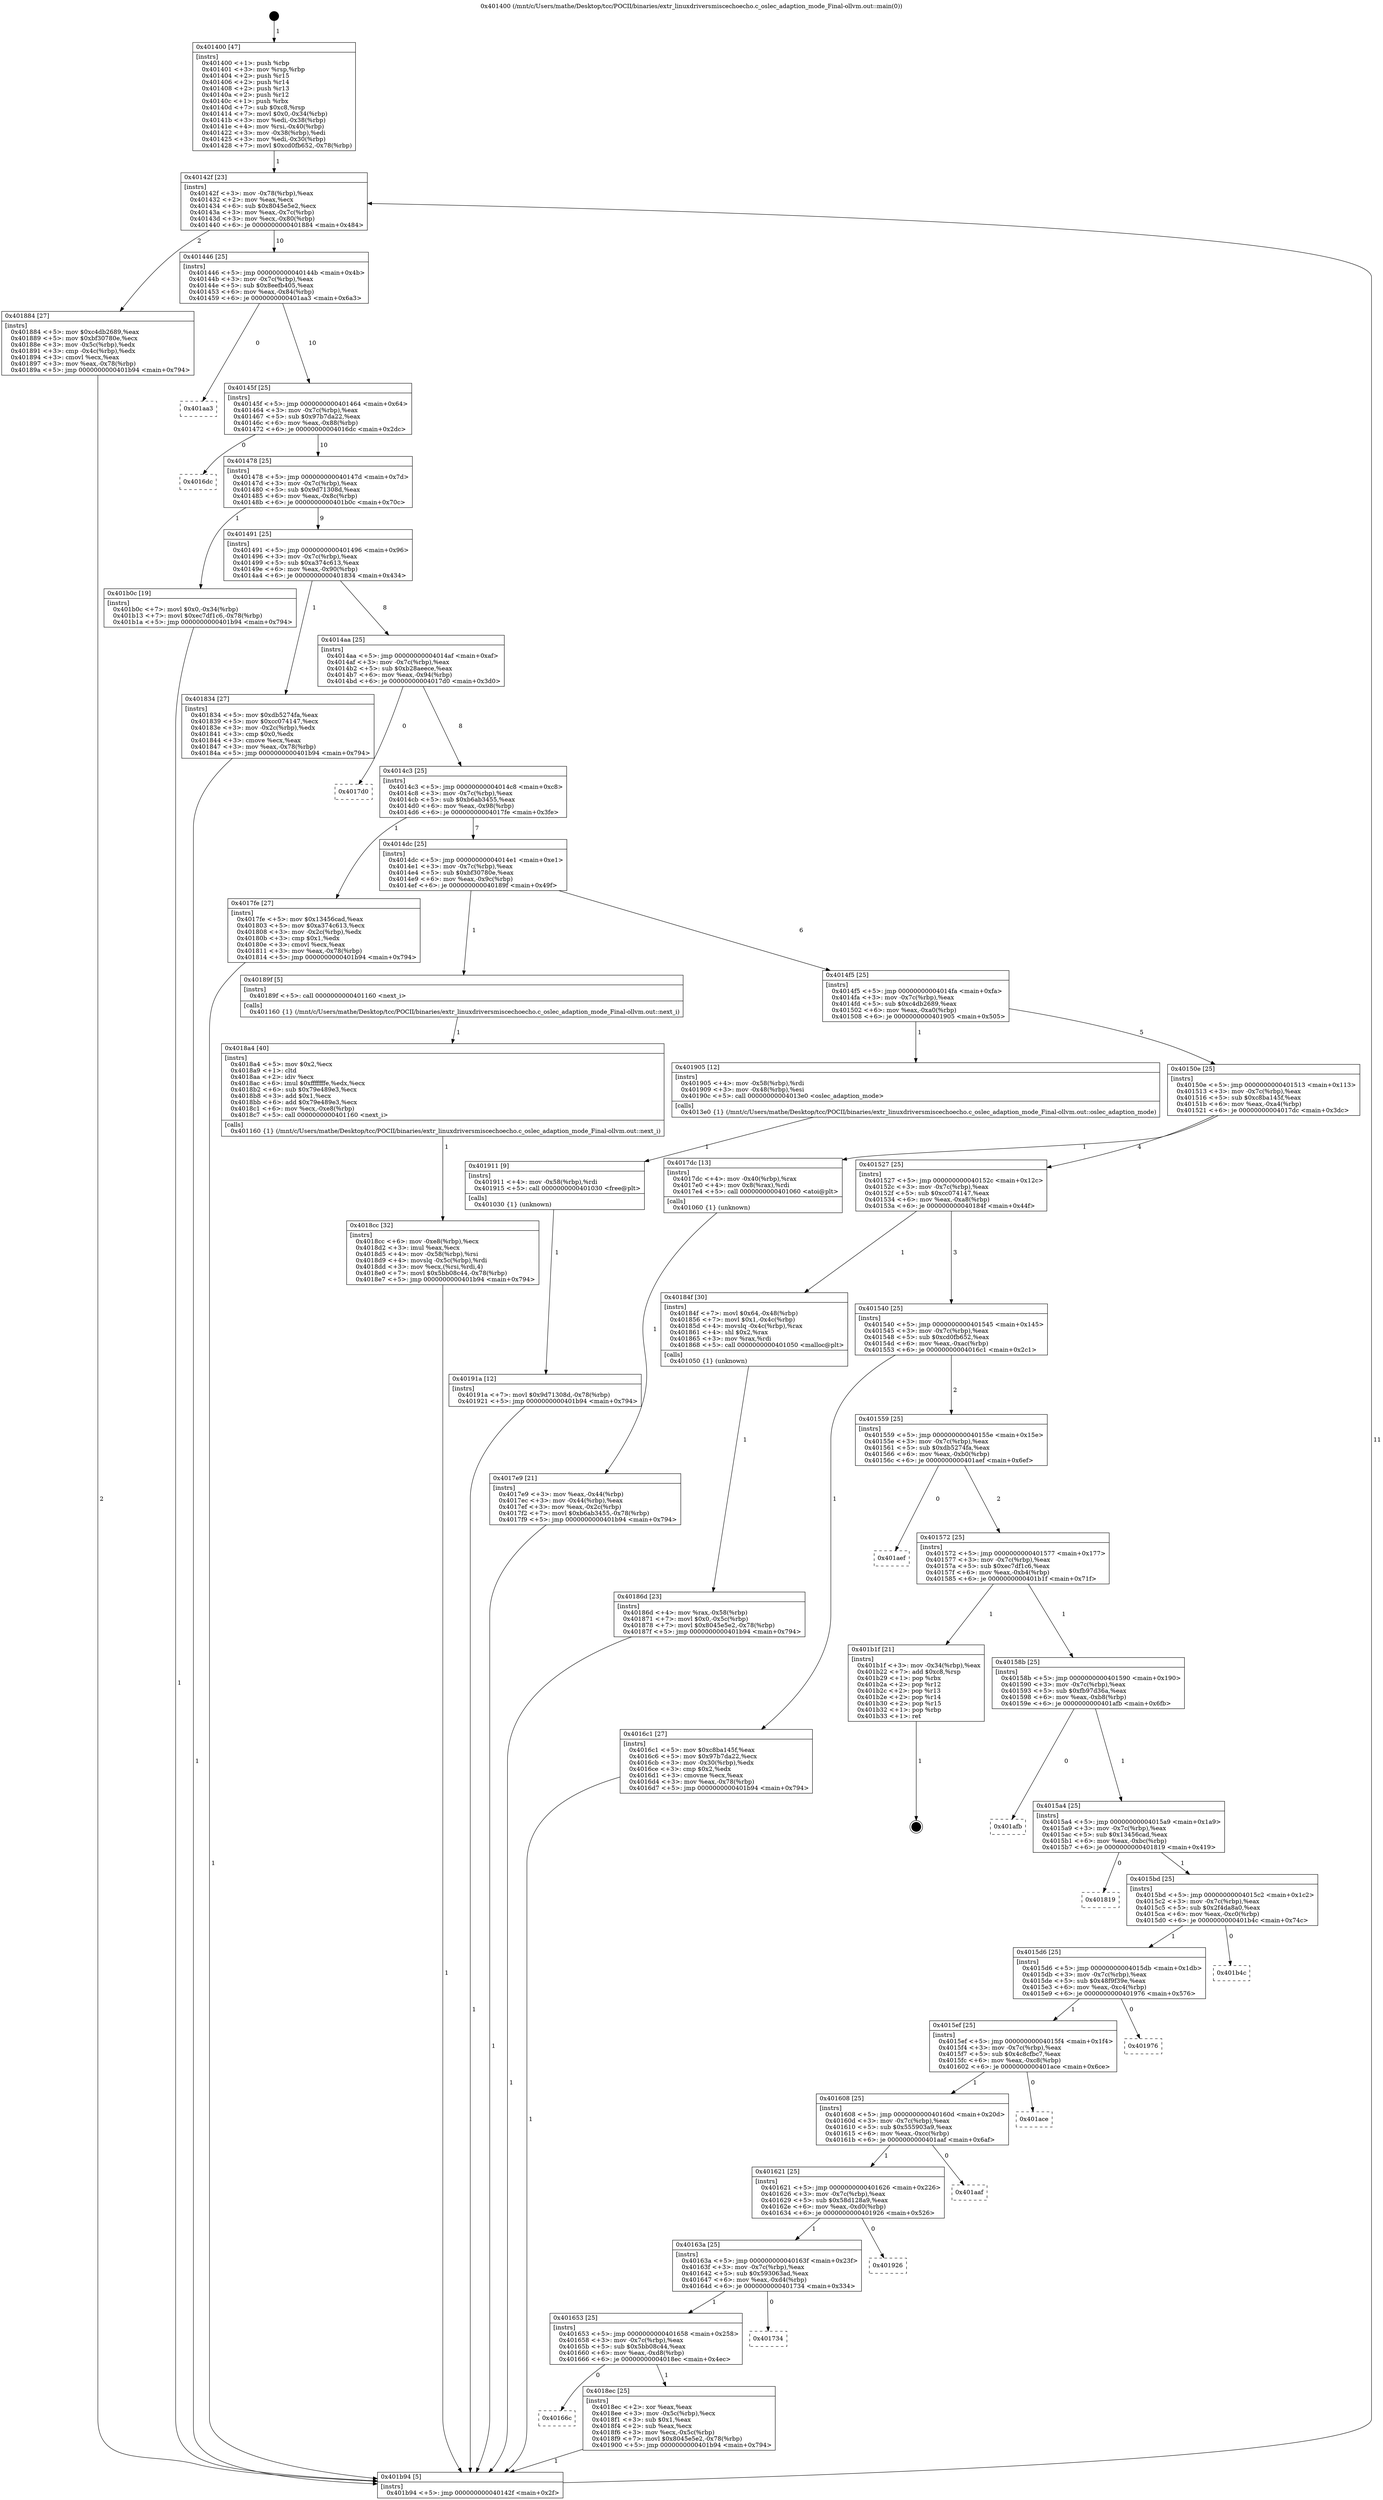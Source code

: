 digraph "0x401400" {
  label = "0x401400 (/mnt/c/Users/mathe/Desktop/tcc/POCII/binaries/extr_linuxdriversmiscechoecho.c_oslec_adaption_mode_Final-ollvm.out::main(0))"
  labelloc = "t"
  node[shape=record]

  Entry [label="",width=0.3,height=0.3,shape=circle,fillcolor=black,style=filled]
  "0x40142f" [label="{
     0x40142f [23]\l
     | [instrs]\l
     &nbsp;&nbsp;0x40142f \<+3\>: mov -0x78(%rbp),%eax\l
     &nbsp;&nbsp;0x401432 \<+2\>: mov %eax,%ecx\l
     &nbsp;&nbsp;0x401434 \<+6\>: sub $0x8045e5e2,%ecx\l
     &nbsp;&nbsp;0x40143a \<+3\>: mov %eax,-0x7c(%rbp)\l
     &nbsp;&nbsp;0x40143d \<+3\>: mov %ecx,-0x80(%rbp)\l
     &nbsp;&nbsp;0x401440 \<+6\>: je 0000000000401884 \<main+0x484\>\l
  }"]
  "0x401884" [label="{
     0x401884 [27]\l
     | [instrs]\l
     &nbsp;&nbsp;0x401884 \<+5\>: mov $0xc4db2689,%eax\l
     &nbsp;&nbsp;0x401889 \<+5\>: mov $0xbf30780e,%ecx\l
     &nbsp;&nbsp;0x40188e \<+3\>: mov -0x5c(%rbp),%edx\l
     &nbsp;&nbsp;0x401891 \<+3\>: cmp -0x4c(%rbp),%edx\l
     &nbsp;&nbsp;0x401894 \<+3\>: cmovl %ecx,%eax\l
     &nbsp;&nbsp;0x401897 \<+3\>: mov %eax,-0x78(%rbp)\l
     &nbsp;&nbsp;0x40189a \<+5\>: jmp 0000000000401b94 \<main+0x794\>\l
  }"]
  "0x401446" [label="{
     0x401446 [25]\l
     | [instrs]\l
     &nbsp;&nbsp;0x401446 \<+5\>: jmp 000000000040144b \<main+0x4b\>\l
     &nbsp;&nbsp;0x40144b \<+3\>: mov -0x7c(%rbp),%eax\l
     &nbsp;&nbsp;0x40144e \<+5\>: sub $0x8eefb405,%eax\l
     &nbsp;&nbsp;0x401453 \<+6\>: mov %eax,-0x84(%rbp)\l
     &nbsp;&nbsp;0x401459 \<+6\>: je 0000000000401aa3 \<main+0x6a3\>\l
  }"]
  Exit [label="",width=0.3,height=0.3,shape=circle,fillcolor=black,style=filled,peripheries=2]
  "0x401aa3" [label="{
     0x401aa3\l
  }", style=dashed]
  "0x40145f" [label="{
     0x40145f [25]\l
     | [instrs]\l
     &nbsp;&nbsp;0x40145f \<+5\>: jmp 0000000000401464 \<main+0x64\>\l
     &nbsp;&nbsp;0x401464 \<+3\>: mov -0x7c(%rbp),%eax\l
     &nbsp;&nbsp;0x401467 \<+5\>: sub $0x97b7da22,%eax\l
     &nbsp;&nbsp;0x40146c \<+6\>: mov %eax,-0x88(%rbp)\l
     &nbsp;&nbsp;0x401472 \<+6\>: je 00000000004016dc \<main+0x2dc\>\l
  }"]
  "0x40191a" [label="{
     0x40191a [12]\l
     | [instrs]\l
     &nbsp;&nbsp;0x40191a \<+7\>: movl $0x9d71308d,-0x78(%rbp)\l
     &nbsp;&nbsp;0x401921 \<+5\>: jmp 0000000000401b94 \<main+0x794\>\l
  }"]
  "0x4016dc" [label="{
     0x4016dc\l
  }", style=dashed]
  "0x401478" [label="{
     0x401478 [25]\l
     | [instrs]\l
     &nbsp;&nbsp;0x401478 \<+5\>: jmp 000000000040147d \<main+0x7d\>\l
     &nbsp;&nbsp;0x40147d \<+3\>: mov -0x7c(%rbp),%eax\l
     &nbsp;&nbsp;0x401480 \<+5\>: sub $0x9d71308d,%eax\l
     &nbsp;&nbsp;0x401485 \<+6\>: mov %eax,-0x8c(%rbp)\l
     &nbsp;&nbsp;0x40148b \<+6\>: je 0000000000401b0c \<main+0x70c\>\l
  }"]
  "0x401911" [label="{
     0x401911 [9]\l
     | [instrs]\l
     &nbsp;&nbsp;0x401911 \<+4\>: mov -0x58(%rbp),%rdi\l
     &nbsp;&nbsp;0x401915 \<+5\>: call 0000000000401030 \<free@plt\>\l
     | [calls]\l
     &nbsp;&nbsp;0x401030 \{1\} (unknown)\l
  }"]
  "0x401b0c" [label="{
     0x401b0c [19]\l
     | [instrs]\l
     &nbsp;&nbsp;0x401b0c \<+7\>: movl $0x0,-0x34(%rbp)\l
     &nbsp;&nbsp;0x401b13 \<+7\>: movl $0xec7df1c6,-0x78(%rbp)\l
     &nbsp;&nbsp;0x401b1a \<+5\>: jmp 0000000000401b94 \<main+0x794\>\l
  }"]
  "0x401491" [label="{
     0x401491 [25]\l
     | [instrs]\l
     &nbsp;&nbsp;0x401491 \<+5\>: jmp 0000000000401496 \<main+0x96\>\l
     &nbsp;&nbsp;0x401496 \<+3\>: mov -0x7c(%rbp),%eax\l
     &nbsp;&nbsp;0x401499 \<+5\>: sub $0xa374c613,%eax\l
     &nbsp;&nbsp;0x40149e \<+6\>: mov %eax,-0x90(%rbp)\l
     &nbsp;&nbsp;0x4014a4 \<+6\>: je 0000000000401834 \<main+0x434\>\l
  }"]
  "0x40166c" [label="{
     0x40166c\l
  }", style=dashed]
  "0x401834" [label="{
     0x401834 [27]\l
     | [instrs]\l
     &nbsp;&nbsp;0x401834 \<+5\>: mov $0xdb5274fa,%eax\l
     &nbsp;&nbsp;0x401839 \<+5\>: mov $0xcc074147,%ecx\l
     &nbsp;&nbsp;0x40183e \<+3\>: mov -0x2c(%rbp),%edx\l
     &nbsp;&nbsp;0x401841 \<+3\>: cmp $0x0,%edx\l
     &nbsp;&nbsp;0x401844 \<+3\>: cmove %ecx,%eax\l
     &nbsp;&nbsp;0x401847 \<+3\>: mov %eax,-0x78(%rbp)\l
     &nbsp;&nbsp;0x40184a \<+5\>: jmp 0000000000401b94 \<main+0x794\>\l
  }"]
  "0x4014aa" [label="{
     0x4014aa [25]\l
     | [instrs]\l
     &nbsp;&nbsp;0x4014aa \<+5\>: jmp 00000000004014af \<main+0xaf\>\l
     &nbsp;&nbsp;0x4014af \<+3\>: mov -0x7c(%rbp),%eax\l
     &nbsp;&nbsp;0x4014b2 \<+5\>: sub $0xb28aeece,%eax\l
     &nbsp;&nbsp;0x4014b7 \<+6\>: mov %eax,-0x94(%rbp)\l
     &nbsp;&nbsp;0x4014bd \<+6\>: je 00000000004017d0 \<main+0x3d0\>\l
  }"]
  "0x4018ec" [label="{
     0x4018ec [25]\l
     | [instrs]\l
     &nbsp;&nbsp;0x4018ec \<+2\>: xor %eax,%eax\l
     &nbsp;&nbsp;0x4018ee \<+3\>: mov -0x5c(%rbp),%ecx\l
     &nbsp;&nbsp;0x4018f1 \<+3\>: sub $0x1,%eax\l
     &nbsp;&nbsp;0x4018f4 \<+2\>: sub %eax,%ecx\l
     &nbsp;&nbsp;0x4018f6 \<+3\>: mov %ecx,-0x5c(%rbp)\l
     &nbsp;&nbsp;0x4018f9 \<+7\>: movl $0x8045e5e2,-0x78(%rbp)\l
     &nbsp;&nbsp;0x401900 \<+5\>: jmp 0000000000401b94 \<main+0x794\>\l
  }"]
  "0x4017d0" [label="{
     0x4017d0\l
  }", style=dashed]
  "0x4014c3" [label="{
     0x4014c3 [25]\l
     | [instrs]\l
     &nbsp;&nbsp;0x4014c3 \<+5\>: jmp 00000000004014c8 \<main+0xc8\>\l
     &nbsp;&nbsp;0x4014c8 \<+3\>: mov -0x7c(%rbp),%eax\l
     &nbsp;&nbsp;0x4014cb \<+5\>: sub $0xb6ab3455,%eax\l
     &nbsp;&nbsp;0x4014d0 \<+6\>: mov %eax,-0x98(%rbp)\l
     &nbsp;&nbsp;0x4014d6 \<+6\>: je 00000000004017fe \<main+0x3fe\>\l
  }"]
  "0x401653" [label="{
     0x401653 [25]\l
     | [instrs]\l
     &nbsp;&nbsp;0x401653 \<+5\>: jmp 0000000000401658 \<main+0x258\>\l
     &nbsp;&nbsp;0x401658 \<+3\>: mov -0x7c(%rbp),%eax\l
     &nbsp;&nbsp;0x40165b \<+5\>: sub $0x5bb08c44,%eax\l
     &nbsp;&nbsp;0x401660 \<+6\>: mov %eax,-0xd8(%rbp)\l
     &nbsp;&nbsp;0x401666 \<+6\>: je 00000000004018ec \<main+0x4ec\>\l
  }"]
  "0x4017fe" [label="{
     0x4017fe [27]\l
     | [instrs]\l
     &nbsp;&nbsp;0x4017fe \<+5\>: mov $0x13456cad,%eax\l
     &nbsp;&nbsp;0x401803 \<+5\>: mov $0xa374c613,%ecx\l
     &nbsp;&nbsp;0x401808 \<+3\>: mov -0x2c(%rbp),%edx\l
     &nbsp;&nbsp;0x40180b \<+3\>: cmp $0x1,%edx\l
     &nbsp;&nbsp;0x40180e \<+3\>: cmovl %ecx,%eax\l
     &nbsp;&nbsp;0x401811 \<+3\>: mov %eax,-0x78(%rbp)\l
     &nbsp;&nbsp;0x401814 \<+5\>: jmp 0000000000401b94 \<main+0x794\>\l
  }"]
  "0x4014dc" [label="{
     0x4014dc [25]\l
     | [instrs]\l
     &nbsp;&nbsp;0x4014dc \<+5\>: jmp 00000000004014e1 \<main+0xe1\>\l
     &nbsp;&nbsp;0x4014e1 \<+3\>: mov -0x7c(%rbp),%eax\l
     &nbsp;&nbsp;0x4014e4 \<+5\>: sub $0xbf30780e,%eax\l
     &nbsp;&nbsp;0x4014e9 \<+6\>: mov %eax,-0x9c(%rbp)\l
     &nbsp;&nbsp;0x4014ef \<+6\>: je 000000000040189f \<main+0x49f\>\l
  }"]
  "0x401734" [label="{
     0x401734\l
  }", style=dashed]
  "0x40189f" [label="{
     0x40189f [5]\l
     | [instrs]\l
     &nbsp;&nbsp;0x40189f \<+5\>: call 0000000000401160 \<next_i\>\l
     | [calls]\l
     &nbsp;&nbsp;0x401160 \{1\} (/mnt/c/Users/mathe/Desktop/tcc/POCII/binaries/extr_linuxdriversmiscechoecho.c_oslec_adaption_mode_Final-ollvm.out::next_i)\l
  }"]
  "0x4014f5" [label="{
     0x4014f5 [25]\l
     | [instrs]\l
     &nbsp;&nbsp;0x4014f5 \<+5\>: jmp 00000000004014fa \<main+0xfa\>\l
     &nbsp;&nbsp;0x4014fa \<+3\>: mov -0x7c(%rbp),%eax\l
     &nbsp;&nbsp;0x4014fd \<+5\>: sub $0xc4db2689,%eax\l
     &nbsp;&nbsp;0x401502 \<+6\>: mov %eax,-0xa0(%rbp)\l
     &nbsp;&nbsp;0x401508 \<+6\>: je 0000000000401905 \<main+0x505\>\l
  }"]
  "0x40163a" [label="{
     0x40163a [25]\l
     | [instrs]\l
     &nbsp;&nbsp;0x40163a \<+5\>: jmp 000000000040163f \<main+0x23f\>\l
     &nbsp;&nbsp;0x40163f \<+3\>: mov -0x7c(%rbp),%eax\l
     &nbsp;&nbsp;0x401642 \<+5\>: sub $0x593063ad,%eax\l
     &nbsp;&nbsp;0x401647 \<+6\>: mov %eax,-0xd4(%rbp)\l
     &nbsp;&nbsp;0x40164d \<+6\>: je 0000000000401734 \<main+0x334\>\l
  }"]
  "0x401905" [label="{
     0x401905 [12]\l
     | [instrs]\l
     &nbsp;&nbsp;0x401905 \<+4\>: mov -0x58(%rbp),%rdi\l
     &nbsp;&nbsp;0x401909 \<+3\>: mov -0x48(%rbp),%esi\l
     &nbsp;&nbsp;0x40190c \<+5\>: call 00000000004013e0 \<oslec_adaption_mode\>\l
     | [calls]\l
     &nbsp;&nbsp;0x4013e0 \{1\} (/mnt/c/Users/mathe/Desktop/tcc/POCII/binaries/extr_linuxdriversmiscechoecho.c_oslec_adaption_mode_Final-ollvm.out::oslec_adaption_mode)\l
  }"]
  "0x40150e" [label="{
     0x40150e [25]\l
     | [instrs]\l
     &nbsp;&nbsp;0x40150e \<+5\>: jmp 0000000000401513 \<main+0x113\>\l
     &nbsp;&nbsp;0x401513 \<+3\>: mov -0x7c(%rbp),%eax\l
     &nbsp;&nbsp;0x401516 \<+5\>: sub $0xc8ba145f,%eax\l
     &nbsp;&nbsp;0x40151b \<+6\>: mov %eax,-0xa4(%rbp)\l
     &nbsp;&nbsp;0x401521 \<+6\>: je 00000000004017dc \<main+0x3dc\>\l
  }"]
  "0x401926" [label="{
     0x401926\l
  }", style=dashed]
  "0x4017dc" [label="{
     0x4017dc [13]\l
     | [instrs]\l
     &nbsp;&nbsp;0x4017dc \<+4\>: mov -0x40(%rbp),%rax\l
     &nbsp;&nbsp;0x4017e0 \<+4\>: mov 0x8(%rax),%rdi\l
     &nbsp;&nbsp;0x4017e4 \<+5\>: call 0000000000401060 \<atoi@plt\>\l
     | [calls]\l
     &nbsp;&nbsp;0x401060 \{1\} (unknown)\l
  }"]
  "0x401527" [label="{
     0x401527 [25]\l
     | [instrs]\l
     &nbsp;&nbsp;0x401527 \<+5\>: jmp 000000000040152c \<main+0x12c\>\l
     &nbsp;&nbsp;0x40152c \<+3\>: mov -0x7c(%rbp),%eax\l
     &nbsp;&nbsp;0x40152f \<+5\>: sub $0xcc074147,%eax\l
     &nbsp;&nbsp;0x401534 \<+6\>: mov %eax,-0xa8(%rbp)\l
     &nbsp;&nbsp;0x40153a \<+6\>: je 000000000040184f \<main+0x44f\>\l
  }"]
  "0x401621" [label="{
     0x401621 [25]\l
     | [instrs]\l
     &nbsp;&nbsp;0x401621 \<+5\>: jmp 0000000000401626 \<main+0x226\>\l
     &nbsp;&nbsp;0x401626 \<+3\>: mov -0x7c(%rbp),%eax\l
     &nbsp;&nbsp;0x401629 \<+5\>: sub $0x58d128a9,%eax\l
     &nbsp;&nbsp;0x40162e \<+6\>: mov %eax,-0xd0(%rbp)\l
     &nbsp;&nbsp;0x401634 \<+6\>: je 0000000000401926 \<main+0x526\>\l
  }"]
  "0x40184f" [label="{
     0x40184f [30]\l
     | [instrs]\l
     &nbsp;&nbsp;0x40184f \<+7\>: movl $0x64,-0x48(%rbp)\l
     &nbsp;&nbsp;0x401856 \<+7\>: movl $0x1,-0x4c(%rbp)\l
     &nbsp;&nbsp;0x40185d \<+4\>: movslq -0x4c(%rbp),%rax\l
     &nbsp;&nbsp;0x401861 \<+4\>: shl $0x2,%rax\l
     &nbsp;&nbsp;0x401865 \<+3\>: mov %rax,%rdi\l
     &nbsp;&nbsp;0x401868 \<+5\>: call 0000000000401050 \<malloc@plt\>\l
     | [calls]\l
     &nbsp;&nbsp;0x401050 \{1\} (unknown)\l
  }"]
  "0x401540" [label="{
     0x401540 [25]\l
     | [instrs]\l
     &nbsp;&nbsp;0x401540 \<+5\>: jmp 0000000000401545 \<main+0x145\>\l
     &nbsp;&nbsp;0x401545 \<+3\>: mov -0x7c(%rbp),%eax\l
     &nbsp;&nbsp;0x401548 \<+5\>: sub $0xcd0fb652,%eax\l
     &nbsp;&nbsp;0x40154d \<+6\>: mov %eax,-0xac(%rbp)\l
     &nbsp;&nbsp;0x401553 \<+6\>: je 00000000004016c1 \<main+0x2c1\>\l
  }"]
  "0x401aaf" [label="{
     0x401aaf\l
  }", style=dashed]
  "0x4016c1" [label="{
     0x4016c1 [27]\l
     | [instrs]\l
     &nbsp;&nbsp;0x4016c1 \<+5\>: mov $0xc8ba145f,%eax\l
     &nbsp;&nbsp;0x4016c6 \<+5\>: mov $0x97b7da22,%ecx\l
     &nbsp;&nbsp;0x4016cb \<+3\>: mov -0x30(%rbp),%edx\l
     &nbsp;&nbsp;0x4016ce \<+3\>: cmp $0x2,%edx\l
     &nbsp;&nbsp;0x4016d1 \<+3\>: cmovne %ecx,%eax\l
     &nbsp;&nbsp;0x4016d4 \<+3\>: mov %eax,-0x78(%rbp)\l
     &nbsp;&nbsp;0x4016d7 \<+5\>: jmp 0000000000401b94 \<main+0x794\>\l
  }"]
  "0x401559" [label="{
     0x401559 [25]\l
     | [instrs]\l
     &nbsp;&nbsp;0x401559 \<+5\>: jmp 000000000040155e \<main+0x15e\>\l
     &nbsp;&nbsp;0x40155e \<+3\>: mov -0x7c(%rbp),%eax\l
     &nbsp;&nbsp;0x401561 \<+5\>: sub $0xdb5274fa,%eax\l
     &nbsp;&nbsp;0x401566 \<+6\>: mov %eax,-0xb0(%rbp)\l
     &nbsp;&nbsp;0x40156c \<+6\>: je 0000000000401aef \<main+0x6ef\>\l
  }"]
  "0x401b94" [label="{
     0x401b94 [5]\l
     | [instrs]\l
     &nbsp;&nbsp;0x401b94 \<+5\>: jmp 000000000040142f \<main+0x2f\>\l
  }"]
  "0x401400" [label="{
     0x401400 [47]\l
     | [instrs]\l
     &nbsp;&nbsp;0x401400 \<+1\>: push %rbp\l
     &nbsp;&nbsp;0x401401 \<+3\>: mov %rsp,%rbp\l
     &nbsp;&nbsp;0x401404 \<+2\>: push %r15\l
     &nbsp;&nbsp;0x401406 \<+2\>: push %r14\l
     &nbsp;&nbsp;0x401408 \<+2\>: push %r13\l
     &nbsp;&nbsp;0x40140a \<+2\>: push %r12\l
     &nbsp;&nbsp;0x40140c \<+1\>: push %rbx\l
     &nbsp;&nbsp;0x40140d \<+7\>: sub $0xc8,%rsp\l
     &nbsp;&nbsp;0x401414 \<+7\>: movl $0x0,-0x34(%rbp)\l
     &nbsp;&nbsp;0x40141b \<+3\>: mov %edi,-0x38(%rbp)\l
     &nbsp;&nbsp;0x40141e \<+4\>: mov %rsi,-0x40(%rbp)\l
     &nbsp;&nbsp;0x401422 \<+3\>: mov -0x38(%rbp),%edi\l
     &nbsp;&nbsp;0x401425 \<+3\>: mov %edi,-0x30(%rbp)\l
     &nbsp;&nbsp;0x401428 \<+7\>: movl $0xcd0fb652,-0x78(%rbp)\l
  }"]
  "0x4017e9" [label="{
     0x4017e9 [21]\l
     | [instrs]\l
     &nbsp;&nbsp;0x4017e9 \<+3\>: mov %eax,-0x44(%rbp)\l
     &nbsp;&nbsp;0x4017ec \<+3\>: mov -0x44(%rbp),%eax\l
     &nbsp;&nbsp;0x4017ef \<+3\>: mov %eax,-0x2c(%rbp)\l
     &nbsp;&nbsp;0x4017f2 \<+7\>: movl $0xb6ab3455,-0x78(%rbp)\l
     &nbsp;&nbsp;0x4017f9 \<+5\>: jmp 0000000000401b94 \<main+0x794\>\l
  }"]
  "0x40186d" [label="{
     0x40186d [23]\l
     | [instrs]\l
     &nbsp;&nbsp;0x40186d \<+4\>: mov %rax,-0x58(%rbp)\l
     &nbsp;&nbsp;0x401871 \<+7\>: movl $0x0,-0x5c(%rbp)\l
     &nbsp;&nbsp;0x401878 \<+7\>: movl $0x8045e5e2,-0x78(%rbp)\l
     &nbsp;&nbsp;0x40187f \<+5\>: jmp 0000000000401b94 \<main+0x794\>\l
  }"]
  "0x4018a4" [label="{
     0x4018a4 [40]\l
     | [instrs]\l
     &nbsp;&nbsp;0x4018a4 \<+5\>: mov $0x2,%ecx\l
     &nbsp;&nbsp;0x4018a9 \<+1\>: cltd\l
     &nbsp;&nbsp;0x4018aa \<+2\>: idiv %ecx\l
     &nbsp;&nbsp;0x4018ac \<+6\>: imul $0xfffffffe,%edx,%ecx\l
     &nbsp;&nbsp;0x4018b2 \<+6\>: sub $0x79e489e3,%ecx\l
     &nbsp;&nbsp;0x4018b8 \<+3\>: add $0x1,%ecx\l
     &nbsp;&nbsp;0x4018bb \<+6\>: add $0x79e489e3,%ecx\l
     &nbsp;&nbsp;0x4018c1 \<+6\>: mov %ecx,-0xe8(%rbp)\l
     &nbsp;&nbsp;0x4018c7 \<+5\>: call 0000000000401160 \<next_i\>\l
     | [calls]\l
     &nbsp;&nbsp;0x401160 \{1\} (/mnt/c/Users/mathe/Desktop/tcc/POCII/binaries/extr_linuxdriversmiscechoecho.c_oslec_adaption_mode_Final-ollvm.out::next_i)\l
  }"]
  "0x4018cc" [label="{
     0x4018cc [32]\l
     | [instrs]\l
     &nbsp;&nbsp;0x4018cc \<+6\>: mov -0xe8(%rbp),%ecx\l
     &nbsp;&nbsp;0x4018d2 \<+3\>: imul %eax,%ecx\l
     &nbsp;&nbsp;0x4018d5 \<+4\>: mov -0x58(%rbp),%rsi\l
     &nbsp;&nbsp;0x4018d9 \<+4\>: movslq -0x5c(%rbp),%rdi\l
     &nbsp;&nbsp;0x4018dd \<+3\>: mov %ecx,(%rsi,%rdi,4)\l
     &nbsp;&nbsp;0x4018e0 \<+7\>: movl $0x5bb08c44,-0x78(%rbp)\l
     &nbsp;&nbsp;0x4018e7 \<+5\>: jmp 0000000000401b94 \<main+0x794\>\l
  }"]
  "0x401608" [label="{
     0x401608 [25]\l
     | [instrs]\l
     &nbsp;&nbsp;0x401608 \<+5\>: jmp 000000000040160d \<main+0x20d\>\l
     &nbsp;&nbsp;0x40160d \<+3\>: mov -0x7c(%rbp),%eax\l
     &nbsp;&nbsp;0x401610 \<+5\>: sub $0x555903a9,%eax\l
     &nbsp;&nbsp;0x401615 \<+6\>: mov %eax,-0xcc(%rbp)\l
     &nbsp;&nbsp;0x40161b \<+6\>: je 0000000000401aaf \<main+0x6af\>\l
  }"]
  "0x401aef" [label="{
     0x401aef\l
  }", style=dashed]
  "0x401572" [label="{
     0x401572 [25]\l
     | [instrs]\l
     &nbsp;&nbsp;0x401572 \<+5\>: jmp 0000000000401577 \<main+0x177\>\l
     &nbsp;&nbsp;0x401577 \<+3\>: mov -0x7c(%rbp),%eax\l
     &nbsp;&nbsp;0x40157a \<+5\>: sub $0xec7df1c6,%eax\l
     &nbsp;&nbsp;0x40157f \<+6\>: mov %eax,-0xb4(%rbp)\l
     &nbsp;&nbsp;0x401585 \<+6\>: je 0000000000401b1f \<main+0x71f\>\l
  }"]
  "0x401ace" [label="{
     0x401ace\l
  }", style=dashed]
  "0x401b1f" [label="{
     0x401b1f [21]\l
     | [instrs]\l
     &nbsp;&nbsp;0x401b1f \<+3\>: mov -0x34(%rbp),%eax\l
     &nbsp;&nbsp;0x401b22 \<+7\>: add $0xc8,%rsp\l
     &nbsp;&nbsp;0x401b29 \<+1\>: pop %rbx\l
     &nbsp;&nbsp;0x401b2a \<+2\>: pop %r12\l
     &nbsp;&nbsp;0x401b2c \<+2\>: pop %r13\l
     &nbsp;&nbsp;0x401b2e \<+2\>: pop %r14\l
     &nbsp;&nbsp;0x401b30 \<+2\>: pop %r15\l
     &nbsp;&nbsp;0x401b32 \<+1\>: pop %rbp\l
     &nbsp;&nbsp;0x401b33 \<+1\>: ret\l
  }"]
  "0x40158b" [label="{
     0x40158b [25]\l
     | [instrs]\l
     &nbsp;&nbsp;0x40158b \<+5\>: jmp 0000000000401590 \<main+0x190\>\l
     &nbsp;&nbsp;0x401590 \<+3\>: mov -0x7c(%rbp),%eax\l
     &nbsp;&nbsp;0x401593 \<+5\>: sub $0xfb97d36a,%eax\l
     &nbsp;&nbsp;0x401598 \<+6\>: mov %eax,-0xb8(%rbp)\l
     &nbsp;&nbsp;0x40159e \<+6\>: je 0000000000401afb \<main+0x6fb\>\l
  }"]
  "0x4015ef" [label="{
     0x4015ef [25]\l
     | [instrs]\l
     &nbsp;&nbsp;0x4015ef \<+5\>: jmp 00000000004015f4 \<main+0x1f4\>\l
     &nbsp;&nbsp;0x4015f4 \<+3\>: mov -0x7c(%rbp),%eax\l
     &nbsp;&nbsp;0x4015f7 \<+5\>: sub $0x4c8cfbc7,%eax\l
     &nbsp;&nbsp;0x4015fc \<+6\>: mov %eax,-0xc8(%rbp)\l
     &nbsp;&nbsp;0x401602 \<+6\>: je 0000000000401ace \<main+0x6ce\>\l
  }"]
  "0x401afb" [label="{
     0x401afb\l
  }", style=dashed]
  "0x4015a4" [label="{
     0x4015a4 [25]\l
     | [instrs]\l
     &nbsp;&nbsp;0x4015a4 \<+5\>: jmp 00000000004015a9 \<main+0x1a9\>\l
     &nbsp;&nbsp;0x4015a9 \<+3\>: mov -0x7c(%rbp),%eax\l
     &nbsp;&nbsp;0x4015ac \<+5\>: sub $0x13456cad,%eax\l
     &nbsp;&nbsp;0x4015b1 \<+6\>: mov %eax,-0xbc(%rbp)\l
     &nbsp;&nbsp;0x4015b7 \<+6\>: je 0000000000401819 \<main+0x419\>\l
  }"]
  "0x401976" [label="{
     0x401976\l
  }", style=dashed]
  "0x401819" [label="{
     0x401819\l
  }", style=dashed]
  "0x4015bd" [label="{
     0x4015bd [25]\l
     | [instrs]\l
     &nbsp;&nbsp;0x4015bd \<+5\>: jmp 00000000004015c2 \<main+0x1c2\>\l
     &nbsp;&nbsp;0x4015c2 \<+3\>: mov -0x7c(%rbp),%eax\l
     &nbsp;&nbsp;0x4015c5 \<+5\>: sub $0x2f4da8a0,%eax\l
     &nbsp;&nbsp;0x4015ca \<+6\>: mov %eax,-0xc0(%rbp)\l
     &nbsp;&nbsp;0x4015d0 \<+6\>: je 0000000000401b4c \<main+0x74c\>\l
  }"]
  "0x4015d6" [label="{
     0x4015d6 [25]\l
     | [instrs]\l
     &nbsp;&nbsp;0x4015d6 \<+5\>: jmp 00000000004015db \<main+0x1db\>\l
     &nbsp;&nbsp;0x4015db \<+3\>: mov -0x7c(%rbp),%eax\l
     &nbsp;&nbsp;0x4015de \<+5\>: sub $0x48f9f39e,%eax\l
     &nbsp;&nbsp;0x4015e3 \<+6\>: mov %eax,-0xc4(%rbp)\l
     &nbsp;&nbsp;0x4015e9 \<+6\>: je 0000000000401976 \<main+0x576\>\l
  }"]
  "0x401b4c" [label="{
     0x401b4c\l
  }", style=dashed]
  Entry -> "0x401400" [label=" 1"]
  "0x40142f" -> "0x401884" [label=" 2"]
  "0x40142f" -> "0x401446" [label=" 10"]
  "0x401b1f" -> Exit [label=" 1"]
  "0x401446" -> "0x401aa3" [label=" 0"]
  "0x401446" -> "0x40145f" [label=" 10"]
  "0x401b0c" -> "0x401b94" [label=" 1"]
  "0x40145f" -> "0x4016dc" [label=" 0"]
  "0x40145f" -> "0x401478" [label=" 10"]
  "0x40191a" -> "0x401b94" [label=" 1"]
  "0x401478" -> "0x401b0c" [label=" 1"]
  "0x401478" -> "0x401491" [label=" 9"]
  "0x401911" -> "0x40191a" [label=" 1"]
  "0x401491" -> "0x401834" [label=" 1"]
  "0x401491" -> "0x4014aa" [label=" 8"]
  "0x401905" -> "0x401911" [label=" 1"]
  "0x4014aa" -> "0x4017d0" [label=" 0"]
  "0x4014aa" -> "0x4014c3" [label=" 8"]
  "0x4018ec" -> "0x401b94" [label=" 1"]
  "0x4014c3" -> "0x4017fe" [label=" 1"]
  "0x4014c3" -> "0x4014dc" [label=" 7"]
  "0x401653" -> "0x4018ec" [label=" 1"]
  "0x4014dc" -> "0x40189f" [label=" 1"]
  "0x4014dc" -> "0x4014f5" [label=" 6"]
  "0x401653" -> "0x40166c" [label=" 0"]
  "0x4014f5" -> "0x401905" [label=" 1"]
  "0x4014f5" -> "0x40150e" [label=" 5"]
  "0x40163a" -> "0x401734" [label=" 0"]
  "0x40150e" -> "0x4017dc" [label=" 1"]
  "0x40150e" -> "0x401527" [label=" 4"]
  "0x40163a" -> "0x401653" [label=" 1"]
  "0x401527" -> "0x40184f" [label=" 1"]
  "0x401527" -> "0x401540" [label=" 3"]
  "0x401621" -> "0x401926" [label=" 0"]
  "0x401540" -> "0x4016c1" [label=" 1"]
  "0x401540" -> "0x401559" [label=" 2"]
  "0x4016c1" -> "0x401b94" [label=" 1"]
  "0x401400" -> "0x40142f" [label=" 1"]
  "0x401b94" -> "0x40142f" [label=" 11"]
  "0x4017dc" -> "0x4017e9" [label=" 1"]
  "0x4017e9" -> "0x401b94" [label=" 1"]
  "0x4017fe" -> "0x401b94" [label=" 1"]
  "0x401834" -> "0x401b94" [label=" 1"]
  "0x40184f" -> "0x40186d" [label=" 1"]
  "0x40186d" -> "0x401b94" [label=" 1"]
  "0x401884" -> "0x401b94" [label=" 2"]
  "0x40189f" -> "0x4018a4" [label=" 1"]
  "0x4018a4" -> "0x4018cc" [label=" 1"]
  "0x4018cc" -> "0x401b94" [label=" 1"]
  "0x401621" -> "0x40163a" [label=" 1"]
  "0x401559" -> "0x401aef" [label=" 0"]
  "0x401559" -> "0x401572" [label=" 2"]
  "0x401608" -> "0x401aaf" [label=" 0"]
  "0x401572" -> "0x401b1f" [label=" 1"]
  "0x401572" -> "0x40158b" [label=" 1"]
  "0x401608" -> "0x401621" [label=" 1"]
  "0x40158b" -> "0x401afb" [label=" 0"]
  "0x40158b" -> "0x4015a4" [label=" 1"]
  "0x4015ef" -> "0x401ace" [label=" 0"]
  "0x4015a4" -> "0x401819" [label=" 0"]
  "0x4015a4" -> "0x4015bd" [label=" 1"]
  "0x4015ef" -> "0x401608" [label=" 1"]
  "0x4015bd" -> "0x401b4c" [label=" 0"]
  "0x4015bd" -> "0x4015d6" [label=" 1"]
  "0x4015d6" -> "0x4015ef" [label=" 1"]
  "0x4015d6" -> "0x401976" [label=" 0"]
}
